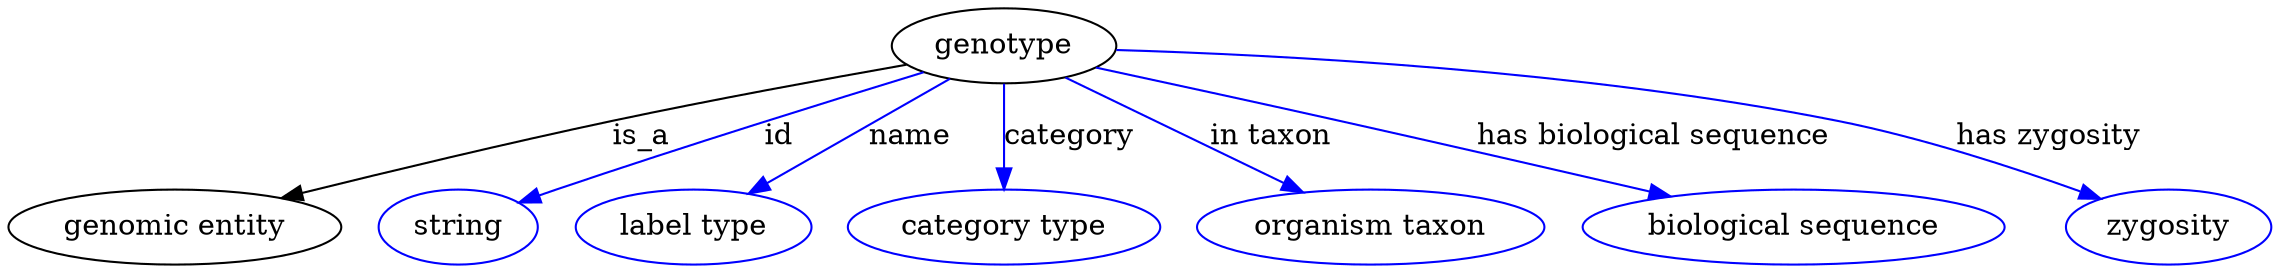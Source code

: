 digraph {
	graph [bb="0,0,883.99,123"];
	node [label="\N"];
	genotype	[height=0.5,
		label=genotype,
		pos="391.69,105",
		width=1.1916];
	"genomic entity"	[height=0.5,
		pos="63.694,18",
		width=1.7693];
	genotype -> "genomic entity"	[label=is_a,
		lp="249.69,61.5",
		pos="e,105.6,31.655 354.15,95.997 323.09,89.237 277.88,79.074 238.69,69 197.05,58.297 150.24,44.846 115.51,34.592"];
	id	[color=blue,
		height=0.5,
		label=string,
		pos="175.69,18",
		width=0.84854];
	genotype -> id	[color=blue,
		label=id,
		lp="303.19,61.5",
		pos="e,199.75,29.378 360.73,92.393 325.48,79.097 266.24,56.497 215.69,36 213.51,35.115 211.27,34.193 209.01,33.256",
		style=solid];
	name	[color=blue,
		height=0.5,
		label="label type",
		pos="269.69,18",
		width=1.2638];
	genotype -> name	[color=blue,
		label=name,
		lp="354.19,61.5",
		pos="e,291.11,33.921 370.44,89.194 350.8,75.505 321.4,55.027 299.43,39.717",
		style=solid];
	category	[color=blue,
		height=0.5,
		label="category type",
		pos="391.69,18",
		width=1.6249];
	genotype -> category	[color=blue,
		label=category,
		lp="415.19,61.5",
		pos="e,391.69,36.175 391.69,86.799 391.69,75.163 391.69,59.548 391.69,46.237",
		style=solid];
	"in taxon"	[color=blue,
		height=0.5,
		label="organism taxon",
		pos="533.69,18",
		width=1.8234];
	genotype -> "in taxon"	[color=blue,
		label="in taxon",
		lp="494.19,61.5",
		pos="e,507.44,34.718 415.46,89.773 438.2,76.16 472.78,55.465 498.67,39.964",
		style=solid];
	"has biological sequence"	[color=blue,
		height=0.5,
		label="biological sequence",
		pos="697.69,18",
		width=2.2387];
	genotype -> "has biological sequence"	[color=blue,
		label="has biological sequence",
		lp="639.69,61.5",
		pos="e,650.03,32.61 426.76,94.591 452.72,87.6 488.94,77.793 520.69,69 560.61,57.948 605.51,45.261 640.1,35.432",
		style=solid];
	"has zygosity"	[color=blue,
		height=0.5,
		label=zygosity,
		pos="843.69,18",
		width=1.1193];
	genotype -> "has zygosity"	[color=blue,
		label="has zygosity",
		lp="791.69,61.5",
		pos="e,816.38,31.374 434.3,102.6 495.69,99.84 612.25,91.82 708.69,69 742.92,60.902 780.31,46.599 807.04,35.36",
		style=solid];
}
